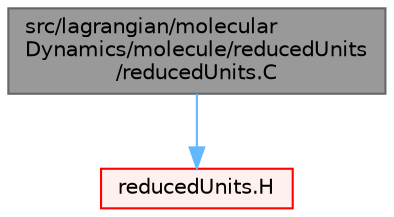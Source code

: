 digraph "src/lagrangian/molecularDynamics/molecule/reducedUnits/reducedUnits.C"
{
 // LATEX_PDF_SIZE
  bgcolor="transparent";
  edge [fontname=Helvetica,fontsize=10,labelfontname=Helvetica,labelfontsize=10];
  node [fontname=Helvetica,fontsize=10,shape=box,height=0.2,width=0.4];
  Node1 [id="Node000001",label="src/lagrangian/molecular\lDynamics/molecule/reducedUnits\l/reducedUnits.C",height=0.2,width=0.4,color="gray40", fillcolor="grey60", style="filled", fontcolor="black",tooltip=" "];
  Node1 -> Node2 [id="edge1_Node000001_Node000002",color="steelblue1",style="solid",tooltip=" "];
  Node2 [id="Node000002",label="reducedUnits.H",height=0.2,width=0.4,color="red", fillcolor="#FFF0F0", style="filled",URL="$reducedUnits_8H.html",tooltip=" "];
}
